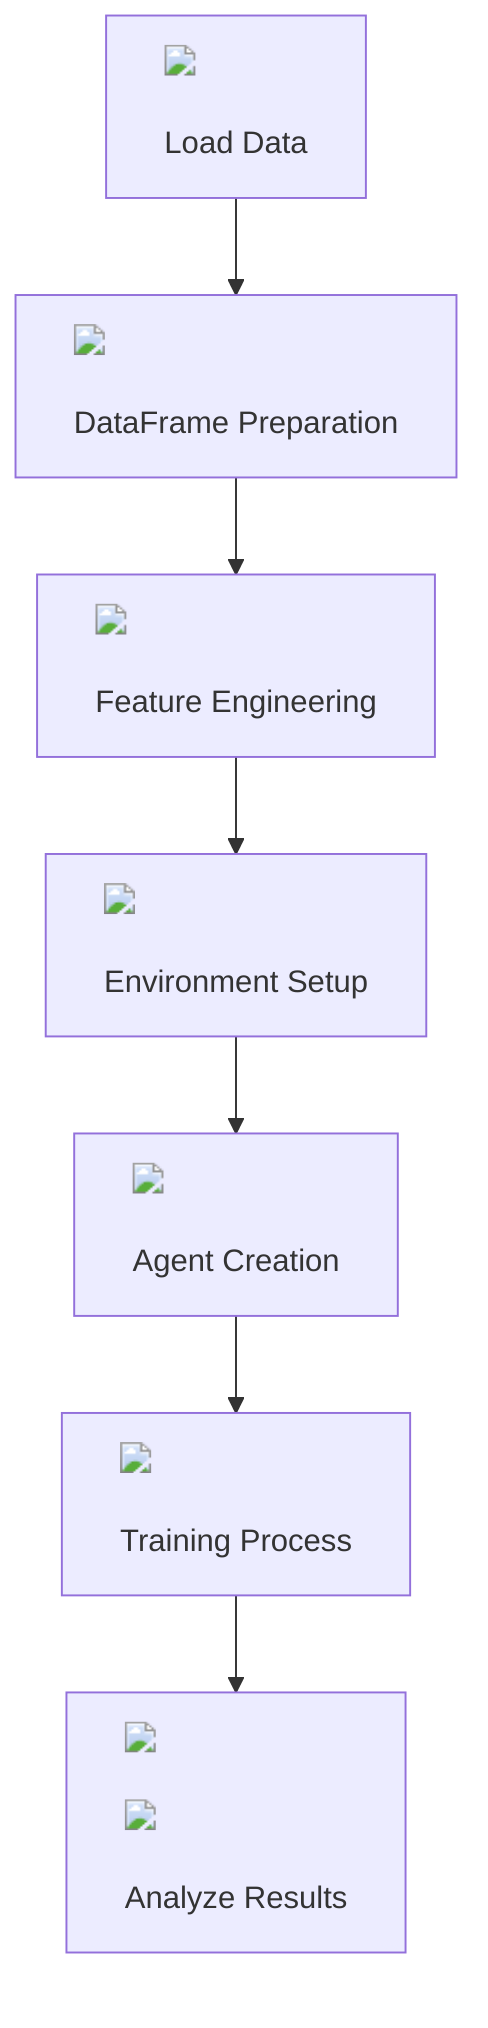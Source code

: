 flowchart TD
    A["<img src='icons/file.svg'/> <br/> Load Data"] --> B["<img src='table.svg'/> <br/> DataFrame Preparation"]
    B --> C["<img src='column_split.svg'/> <br/> Feature Engineering"]
    C --> D["<img src='image.svg'/> <br/> Environment Setup"]
    D --> E["<img src='brain.svg'/> <br/> Agent Creation"]
    E --> F["<img src='brain.svg'/> <br/> Training Process"]
    F --> G["<img src='hist_template.svg'/> <br/> <img src='dummy_plots/hist_template.svg'/> <br/> Analyze Results"]
